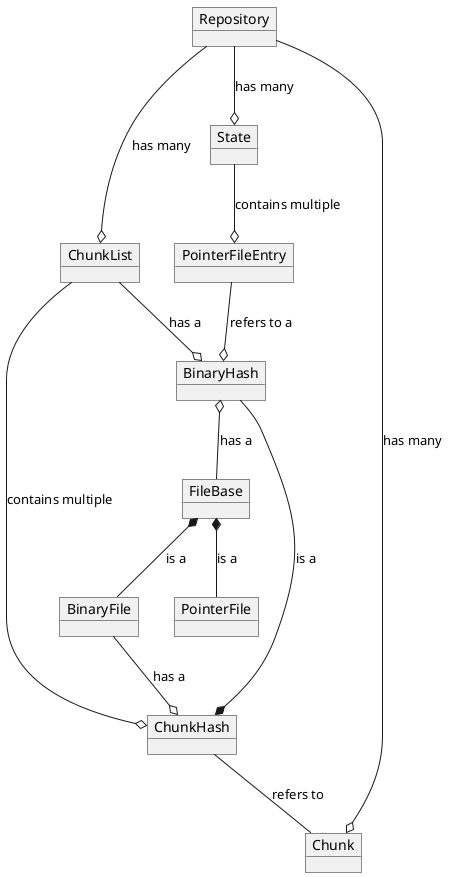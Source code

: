 @startuml
object Repository
object ChunkList
object Chunk
object State
object PointerFileEntry
object BinaryHash
object ChunkHash
object FileBase
object PointerFile
object BinaryFile

Repository --o ChunkList : "has many"
Repository --o Chunk : "has many"
Repository --o State : "has many"

ChunkList --o ChunkHash : "contains multiple"
ChunkHash -- Chunk : "refers to"

State --o PointerFileEntry : "contains multiple"

PointerFileEntry --o BinaryHash : "refers to a"

ChunkList --o BinaryHash : "has a"

PointerFile -u-* FileBase : "is a"
BinaryFile -u-* FileBase : "is a"

FileBase -u-o BinaryHash : "has a"

BinaryFile --o ChunkHash : "has a"

BinaryHash --* ChunkHash : "is a"
@enduml